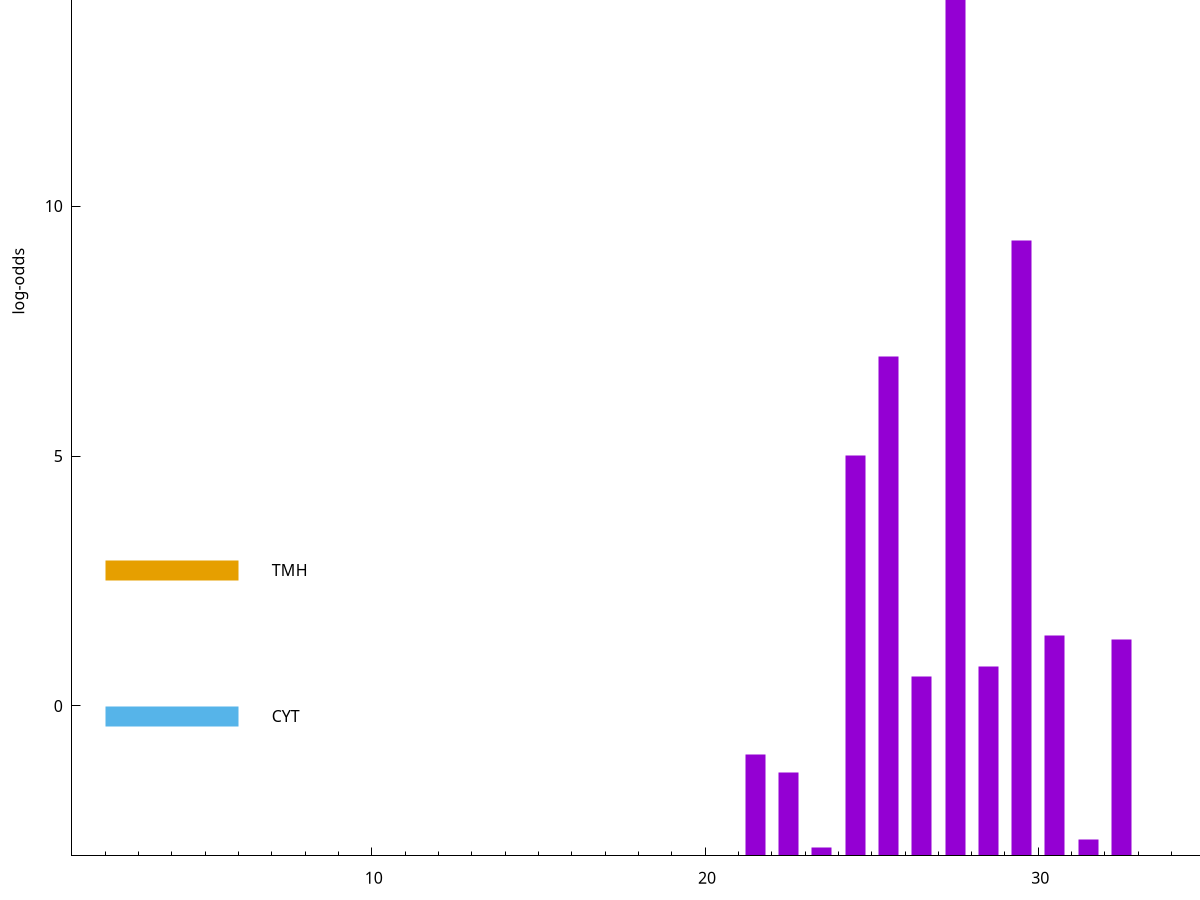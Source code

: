 set title "LipoP predictions for SRR4065678.gff"
set size 2., 1.4
set xrange [1:70] 
set mxtics 10
set yrange [-3:20]
set y2range [0:23]
set ylabel "log-odds"
set term postscript eps color solid "Helvetica" 30
set output "SRR4065678.gff10.eps"
set arrow from 2,16.2362 to 6,16.2362 nohead lt 1 lw 20
set label "SpI" at 7,16.2362
set arrow from 2,2.7194 to 6,2.7194 nohead lt 4 lw 20
set label "TMH" at 7,2.7194
set arrow from 2,-0.200913 to 6,-0.200913 nohead lt 3 lw 20
set label "CYT" at 7,-0.200913
set arrow from 2,16.2362 to 6,16.2362 nohead lt 1 lw 20
set label "SpI" at 7,16.2362
# NOTE: The scores below are the log-odds scores with the threshold
# NOTE: subtracted (a hack to make gnuplot make the histogram all
# NOTE: look nice).
plot "-" axes x1y2 title "" with impulses lt 1 lw 20
27.500000 19.221100
29.500000 12.321450
25.500000 9.985310
24.500000 8.003530
30.500000 4.409700
32.500000 4.328170
28.500000 3.780223
26.500000 3.581672
21.500000 2.023120
22.500000 1.671690
31.500000 0.323860
23.500000 0.177690
e
exit
